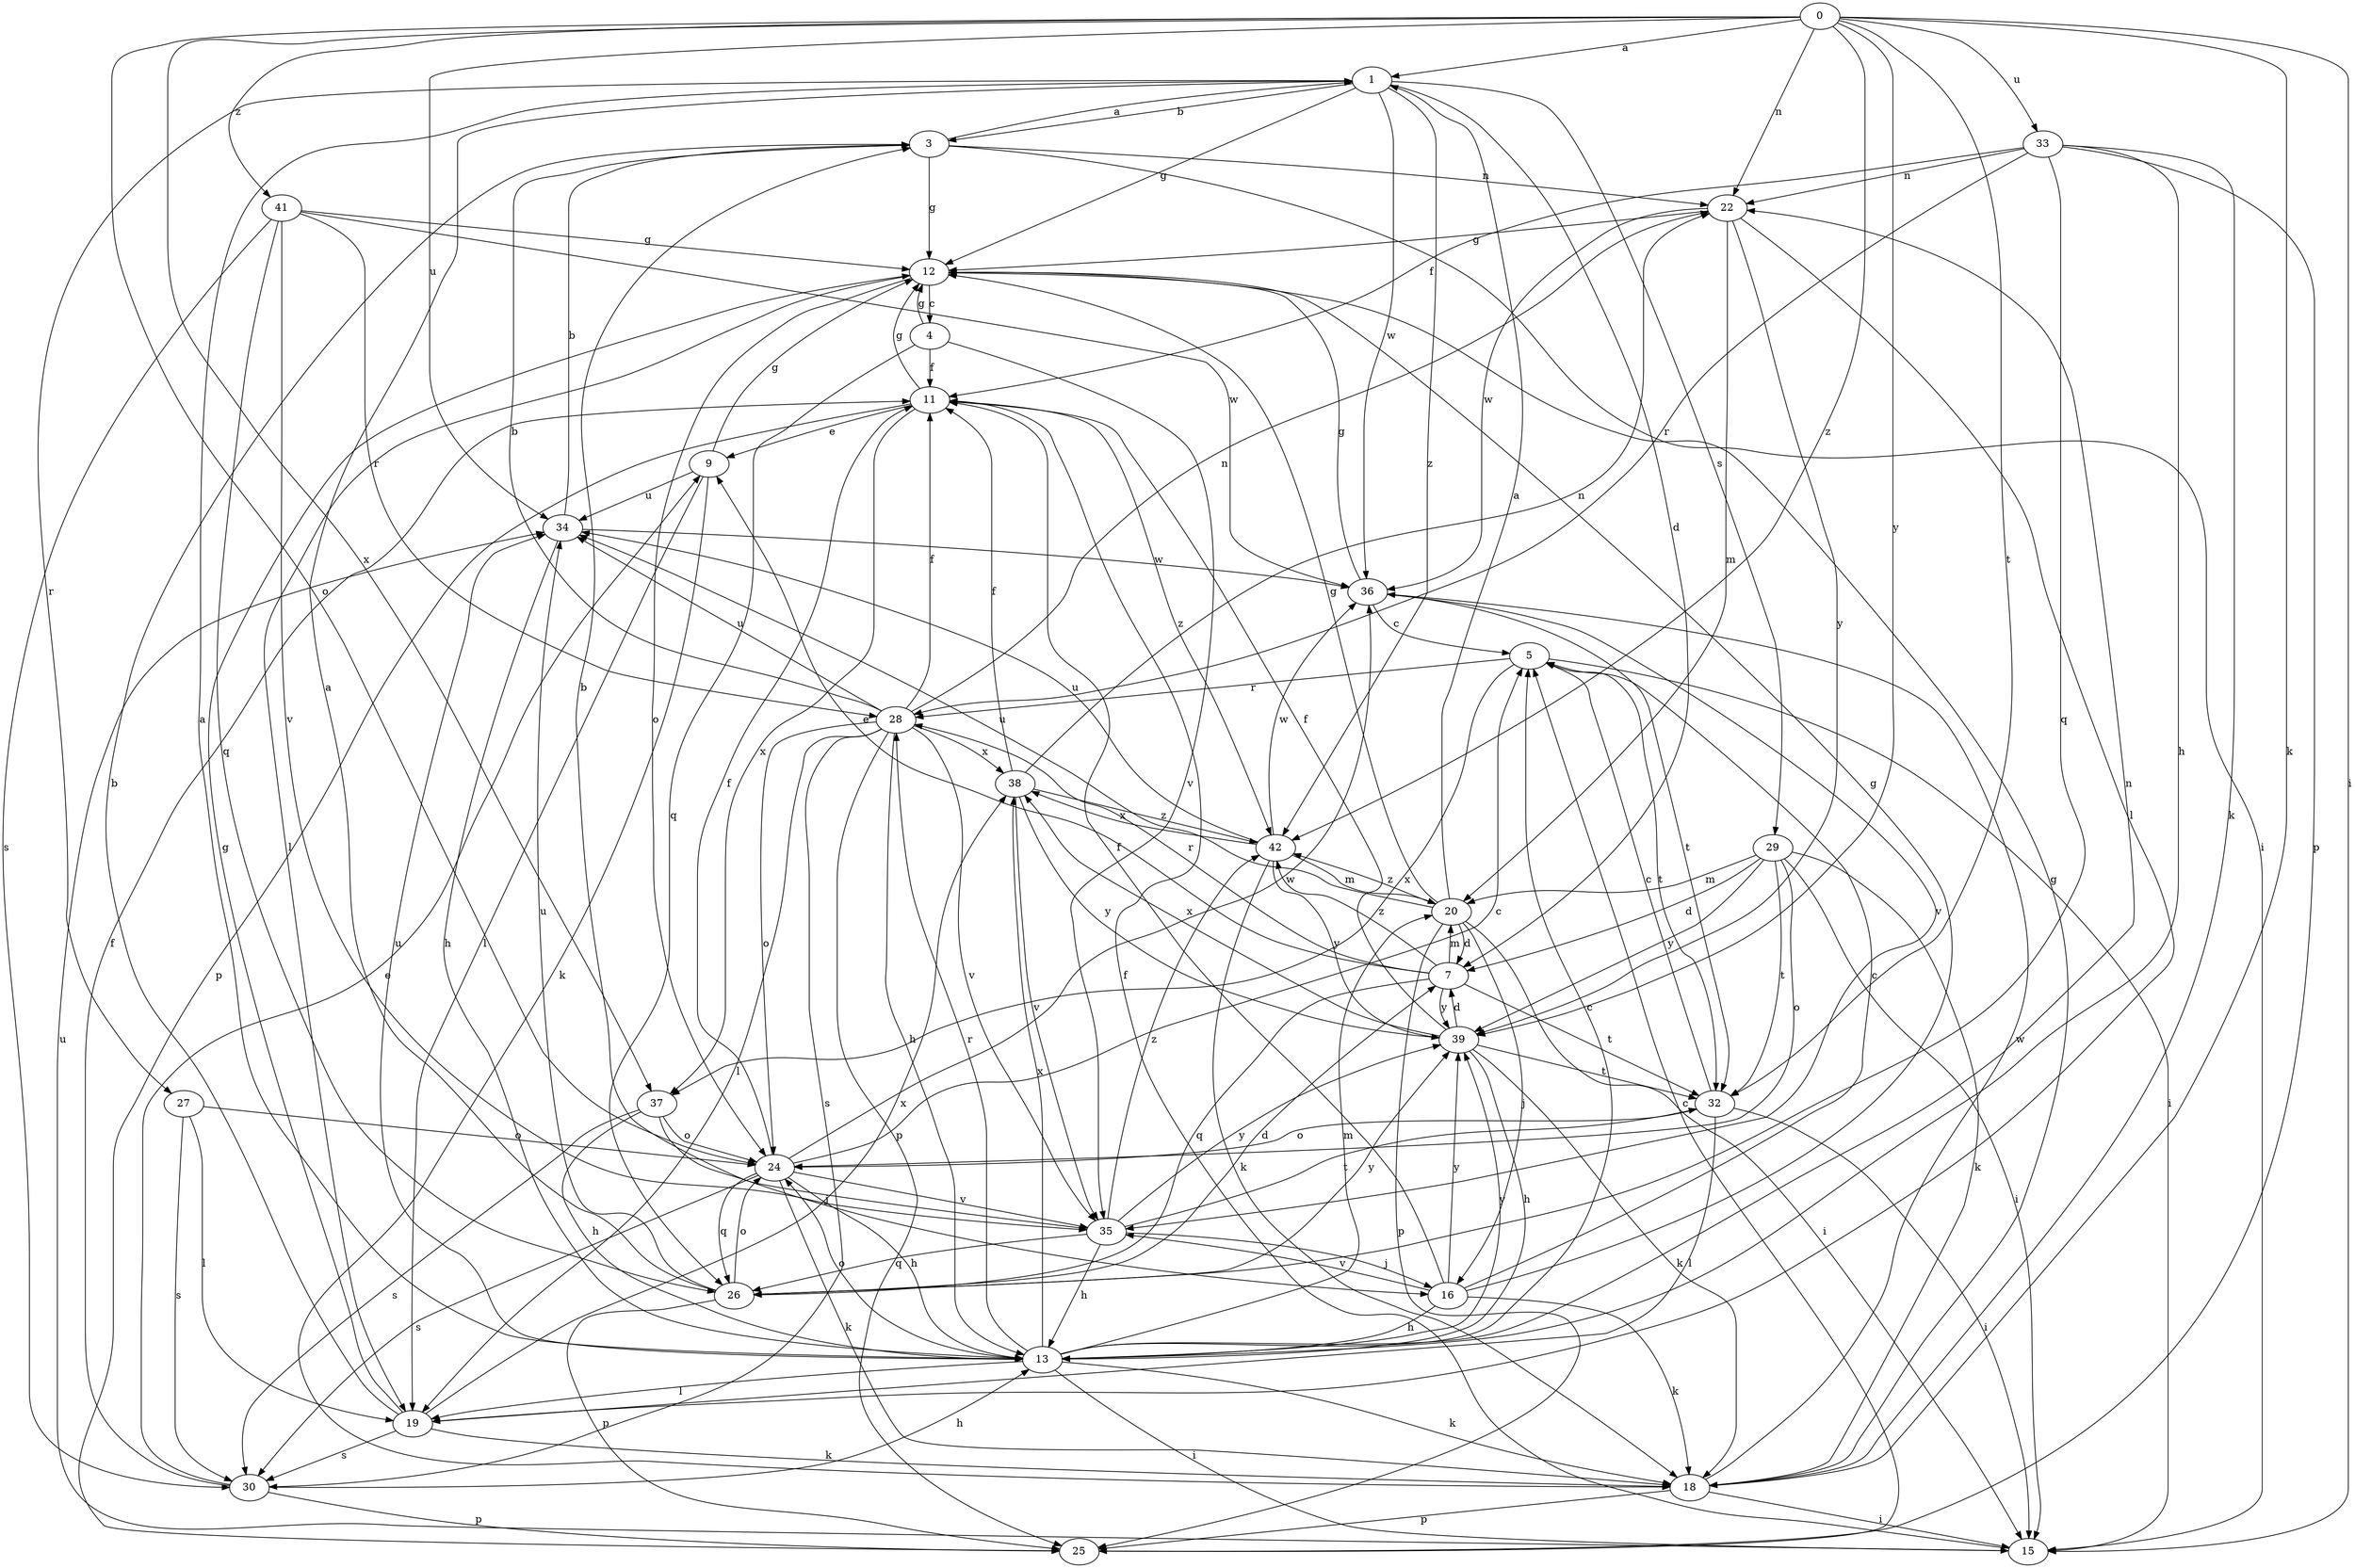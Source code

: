 strict digraph  {
0;
1;
3;
4;
5;
7;
9;
11;
12;
13;
15;
16;
18;
19;
20;
22;
24;
25;
26;
27;
28;
29;
30;
32;
33;
34;
35;
36;
37;
38;
39;
41;
42;
0 -> 1  [label=a];
0 -> 15  [label=i];
0 -> 18  [label=k];
0 -> 22  [label=n];
0 -> 24  [label=o];
0 -> 32  [label=t];
0 -> 33  [label=u];
0 -> 34  [label=u];
0 -> 37  [label=x];
0 -> 39  [label=y];
0 -> 41  [label=z];
0 -> 42  [label=z];
1 -> 3  [label=b];
1 -> 7  [label=d];
1 -> 12  [label=g];
1 -> 27  [label=r];
1 -> 29  [label=s];
1 -> 36  [label=w];
1 -> 42  [label=z];
3 -> 1  [label=a];
3 -> 12  [label=g];
3 -> 15  [label=i];
3 -> 22  [label=n];
4 -> 11  [label=f];
4 -> 12  [label=g];
4 -> 26  [label=q];
4 -> 35  [label=v];
5 -> 15  [label=i];
5 -> 28  [label=r];
5 -> 32  [label=t];
5 -> 37  [label=x];
7 -> 9  [label=e];
7 -> 20  [label=m];
7 -> 26  [label=q];
7 -> 28  [label=r];
7 -> 32  [label=t];
7 -> 39  [label=y];
7 -> 42  [label=z];
9 -> 12  [label=g];
9 -> 18  [label=k];
9 -> 19  [label=l];
9 -> 34  [label=u];
11 -> 9  [label=e];
11 -> 12  [label=g];
11 -> 25  [label=p];
11 -> 37  [label=x];
11 -> 42  [label=z];
12 -> 4  [label=c];
12 -> 19  [label=l];
12 -> 24  [label=o];
13 -> 1  [label=a];
13 -> 5  [label=c];
13 -> 15  [label=i];
13 -> 18  [label=k];
13 -> 19  [label=l];
13 -> 20  [label=m];
13 -> 22  [label=n];
13 -> 24  [label=o];
13 -> 28  [label=r];
13 -> 34  [label=u];
13 -> 38  [label=x];
13 -> 39  [label=y];
15 -> 11  [label=f];
15 -> 34  [label=u];
16 -> 5  [label=c];
16 -> 11  [label=f];
16 -> 12  [label=g];
16 -> 13  [label=h];
16 -> 18  [label=k];
16 -> 35  [label=v];
16 -> 39  [label=y];
18 -> 12  [label=g];
18 -> 15  [label=i];
18 -> 25  [label=p];
18 -> 36  [label=w];
19 -> 3  [label=b];
19 -> 12  [label=g];
19 -> 18  [label=k];
19 -> 30  [label=s];
19 -> 38  [label=x];
20 -> 1  [label=a];
20 -> 7  [label=d];
20 -> 12  [label=g];
20 -> 15  [label=i];
20 -> 16  [label=j];
20 -> 25  [label=p];
20 -> 34  [label=u];
20 -> 42  [label=z];
22 -> 12  [label=g];
22 -> 19  [label=l];
22 -> 20  [label=m];
22 -> 36  [label=w];
22 -> 39  [label=y];
24 -> 5  [label=c];
24 -> 11  [label=f];
24 -> 13  [label=h];
24 -> 18  [label=k];
24 -> 26  [label=q];
24 -> 30  [label=s];
24 -> 35  [label=v];
24 -> 36  [label=w];
25 -> 5  [label=c];
26 -> 1  [label=a];
26 -> 7  [label=d];
26 -> 24  [label=o];
26 -> 25  [label=p];
26 -> 34  [label=u];
26 -> 39  [label=y];
27 -> 19  [label=l];
27 -> 24  [label=o];
27 -> 30  [label=s];
28 -> 3  [label=b];
28 -> 11  [label=f];
28 -> 13  [label=h];
28 -> 19  [label=l];
28 -> 22  [label=n];
28 -> 24  [label=o];
28 -> 25  [label=p];
28 -> 30  [label=s];
28 -> 34  [label=u];
28 -> 35  [label=v];
28 -> 38  [label=x];
29 -> 7  [label=d];
29 -> 15  [label=i];
29 -> 18  [label=k];
29 -> 20  [label=m];
29 -> 24  [label=o];
29 -> 32  [label=t];
29 -> 39  [label=y];
30 -> 9  [label=e];
30 -> 11  [label=f];
30 -> 13  [label=h];
30 -> 25  [label=p];
32 -> 5  [label=c];
32 -> 15  [label=i];
32 -> 19  [label=l];
32 -> 24  [label=o];
33 -> 11  [label=f];
33 -> 13  [label=h];
33 -> 18  [label=k];
33 -> 22  [label=n];
33 -> 25  [label=p];
33 -> 26  [label=q];
33 -> 28  [label=r];
34 -> 3  [label=b];
34 -> 13  [label=h];
34 -> 36  [label=w];
35 -> 3  [label=b];
35 -> 13  [label=h];
35 -> 16  [label=j];
35 -> 26  [label=q];
35 -> 32  [label=t];
35 -> 39  [label=y];
35 -> 42  [label=z];
36 -> 5  [label=c];
36 -> 12  [label=g];
36 -> 32  [label=t];
36 -> 35  [label=v];
37 -> 13  [label=h];
37 -> 16  [label=j];
37 -> 24  [label=o];
37 -> 30  [label=s];
38 -> 11  [label=f];
38 -> 22  [label=n];
38 -> 35  [label=v];
38 -> 39  [label=y];
38 -> 42  [label=z];
39 -> 7  [label=d];
39 -> 11  [label=f];
39 -> 13  [label=h];
39 -> 18  [label=k];
39 -> 32  [label=t];
39 -> 38  [label=x];
41 -> 12  [label=g];
41 -> 26  [label=q];
41 -> 28  [label=r];
41 -> 30  [label=s];
41 -> 35  [label=v];
41 -> 36  [label=w];
42 -> 18  [label=k];
42 -> 20  [label=m];
42 -> 34  [label=u];
42 -> 36  [label=w];
42 -> 38  [label=x];
42 -> 39  [label=y];
}
